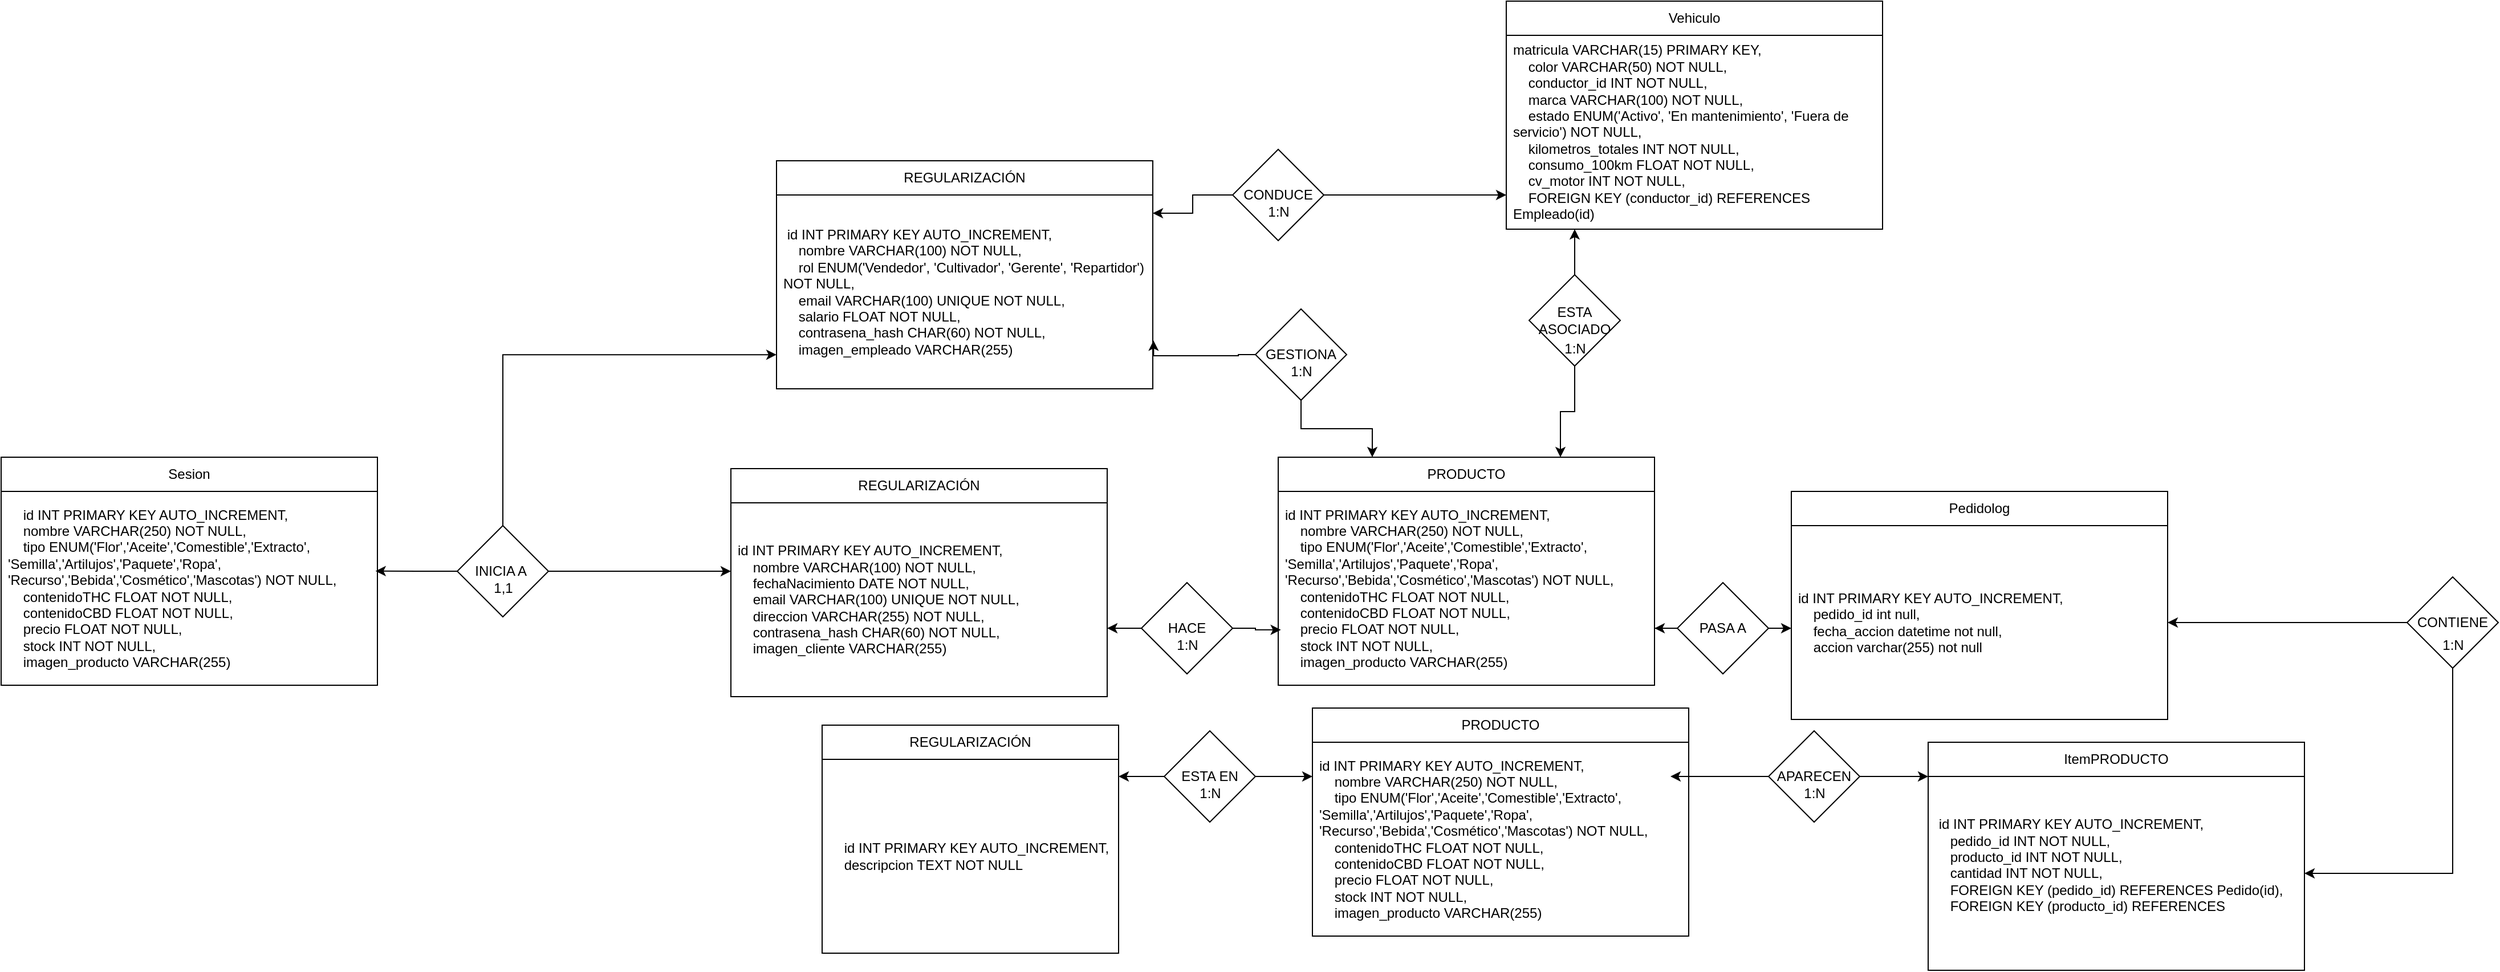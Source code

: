 <mxfile version="27.0.2">
  <diagram name="Página-1" id="QCLR3uHfYd-4rFstNeCy">
    <mxGraphModel dx="1482" dy="1933" grid="1" gridSize="10" guides="1" tooltips="1" connect="1" arrows="1" fold="1" page="1" pageScale="1" pageWidth="827" pageHeight="1169" math="0" shadow="0">
      <root>
        <mxCell id="0" />
        <mxCell id="1" parent="0" />
        <mxCell id="9TUCK8Fl6qZcFN1JhtRJ-6" style="edgeStyle=orthogonalEdgeStyle;rounded=0;orthogonalLoop=1;jettySize=auto;html=1;entryX=1;entryY=0.5;entryDx=0;entryDy=0;" parent="1" source="9TUCK8Fl6qZcFN1JhtRJ-5" edge="1">
          <mxGeometry relative="1" as="geometry">
            <mxPoint x="180" y="160" as="targetPoint" />
          </mxGeometry>
        </mxCell>
        <mxCell id="9TUCK8Fl6qZcFN1JhtRJ-5" value="HACE" style="rhombus;whiteSpace=wrap;html=1;" parent="1" vertex="1">
          <mxGeometry x="210" y="120" width="80" height="80" as="geometry" />
        </mxCell>
        <mxCell id="9TUCK8Fl6qZcFN1JhtRJ-9" value="1:N" style="text;html=1;align=center;verticalAlign=middle;resizable=0;points=[];autosize=1;strokeColor=none;fillColor=none;" parent="1" vertex="1">
          <mxGeometry x="230" y="160" width="40" height="30" as="geometry" />
        </mxCell>
        <mxCell id="9TUCK8Fl6qZcFN1JhtRJ-30" style="edgeStyle=orthogonalEdgeStyle;rounded=0;orthogonalLoop=1;jettySize=auto;html=1;entryX=1.002;entryY=0.751;entryDx=0;entryDy=0;entryPerimeter=0;" parent="1" source="9TUCK8Fl6qZcFN1JhtRJ-11" target="98i-PtYuy4Ng5n8LBIRt-29" edge="1">
          <mxGeometry relative="1" as="geometry">
            <mxPoint x="280" y="-80" as="targetPoint" />
            <Array as="points">
              <mxPoint x="295" y="-80" />
              <mxPoint x="295" y="-79" />
              <mxPoint x="221" y="-79" />
            </Array>
          </mxGeometry>
        </mxCell>
        <mxCell id="98i-PtYuy4Ng5n8LBIRt-21" style="edgeStyle=orthogonalEdgeStyle;rounded=0;orthogonalLoop=1;jettySize=auto;html=1;entryX=0.25;entryY=0;entryDx=0;entryDy=0;" edge="1" parent="1" source="9TUCK8Fl6qZcFN1JhtRJ-11" target="98i-PtYuy4Ng5n8LBIRt-15">
          <mxGeometry relative="1" as="geometry" />
        </mxCell>
        <mxCell id="9TUCK8Fl6qZcFN1JhtRJ-11" value="GESTIONA" style="rhombus;whiteSpace=wrap;html=1;" parent="1" vertex="1">
          <mxGeometry x="310" y="-120" width="80" height="80" as="geometry" />
        </mxCell>
        <mxCell id="9TUCK8Fl6qZcFN1JhtRJ-16" value="1:N" style="text;html=1;align=center;verticalAlign=middle;resizable=0;points=[];autosize=1;strokeColor=none;fillColor=none;" parent="1" vertex="1">
          <mxGeometry x="330" y="-80" width="40" height="30" as="geometry" />
        </mxCell>
        <mxCell id="CIaCIXDbEJzTGDQdLWJQ-27" style="edgeStyle=orthogonalEdgeStyle;rounded=0;orthogonalLoop=1;jettySize=auto;html=1;entryX=1;entryY=0.5;entryDx=0;entryDy=0;" parent="1" source="9TUCK8Fl6qZcFN1JhtRJ-17" target="98i-PtYuy4Ng5n8LBIRt-13" edge="1">
          <mxGeometry relative="1" as="geometry">
            <mxPoint x="1070" y="160" as="targetPoint" />
          </mxGeometry>
        </mxCell>
        <mxCell id="98i-PtYuy4Ng5n8LBIRt-14" style="edgeStyle=orthogonalEdgeStyle;rounded=0;orthogonalLoop=1;jettySize=auto;html=1;entryX=1;entryY=0.5;entryDx=0;entryDy=0;" edge="1" parent="1" source="9TUCK8Fl6qZcFN1JhtRJ-17" target="98i-PtYuy4Ng5n8LBIRt-7">
          <mxGeometry relative="1" as="geometry" />
        </mxCell>
        <mxCell id="9TUCK8Fl6qZcFN1JhtRJ-17" value="CONTIENE" style="rhombus;whiteSpace=wrap;html=1;" parent="1" vertex="1">
          <mxGeometry x="1320" y="115" width="80" height="80" as="geometry" />
        </mxCell>
        <mxCell id="9TUCK8Fl6qZcFN1JhtRJ-21" value="1:N" style="text;html=1;align=center;verticalAlign=middle;resizable=0;points=[];autosize=1;strokeColor=none;fillColor=none;" parent="1" vertex="1">
          <mxGeometry x="1340" y="160" width="40" height="30" as="geometry" />
        </mxCell>
        <mxCell id="9TUCK8Fl6qZcFN1JhtRJ-24" value="" style="edgeStyle=orthogonalEdgeStyle;rounded=0;orthogonalLoop=1;jettySize=auto;html=1;entryX=0;entryY=0.5;entryDx=0;entryDy=0;" parent="1" source="9TUCK8Fl6qZcFN1JhtRJ-23" edge="1">
          <mxGeometry relative="1" as="geometry">
            <mxPoint x="900" y="290" as="targetPoint" />
          </mxGeometry>
        </mxCell>
        <mxCell id="CIaCIXDbEJzTGDQdLWJQ-4" style="edgeStyle=orthogonalEdgeStyle;rounded=0;orthogonalLoop=1;jettySize=auto;html=1;entryX=1;entryY=0.5;entryDx=0;entryDy=0;" parent="1" source="9TUCK8Fl6qZcFN1JhtRJ-23" edge="1">
          <mxGeometry relative="1" as="geometry">
            <mxPoint x="674" y="290" as="targetPoint" />
          </mxGeometry>
        </mxCell>
        <mxCell id="9TUCK8Fl6qZcFN1JhtRJ-23" value="APARECEN" style="rhombus;whiteSpace=wrap;html=1;" parent="1" vertex="1">
          <mxGeometry x="760" y="250" width="80" height="80" as="geometry" />
        </mxCell>
        <mxCell id="9TUCK8Fl6qZcFN1JhtRJ-27" value="1:N" style="text;html=1;align=center;verticalAlign=middle;resizable=0;points=[];autosize=1;strokeColor=none;fillColor=none;" parent="1" vertex="1">
          <mxGeometry x="780" y="290" width="40" height="30" as="geometry" />
        </mxCell>
        <mxCell id="9TUCK8Fl6qZcFN1JhtRJ-33" style="edgeStyle=orthogonalEdgeStyle;rounded=0;orthogonalLoop=1;jettySize=auto;html=1;entryX=1;entryY=0.094;entryDx=0;entryDy=0;entryPerimeter=0;" parent="1" source="9TUCK8Fl6qZcFN1JhtRJ-29" target="98i-PtYuy4Ng5n8LBIRt-29" edge="1">
          <mxGeometry relative="1" as="geometry">
            <mxPoint x="170" y="-170" as="targetPoint" />
          </mxGeometry>
        </mxCell>
        <mxCell id="9TUCK8Fl6qZcFN1JhtRJ-35" style="edgeStyle=orthogonalEdgeStyle;rounded=0;orthogonalLoop=1;jettySize=auto;html=1;entryX=0;entryY=0.5;entryDx=0;entryDy=0;" parent="1" source="9TUCK8Fl6qZcFN1JhtRJ-29" edge="1">
          <mxGeometry relative="1" as="geometry">
            <mxPoint x="530" y="-220" as="targetPoint" />
          </mxGeometry>
        </mxCell>
        <mxCell id="9TUCK8Fl6qZcFN1JhtRJ-29" value="CONDUCE" style="rhombus;whiteSpace=wrap;html=1;" parent="1" vertex="1">
          <mxGeometry x="290" y="-260" width="80" height="80" as="geometry" />
        </mxCell>
        <mxCell id="9TUCK8Fl6qZcFN1JhtRJ-32" value="1:N" style="text;html=1;align=center;verticalAlign=middle;resizable=0;points=[];autosize=1;strokeColor=none;fillColor=none;" parent="1" vertex="1">
          <mxGeometry x="310" y="-220" width="40" height="30" as="geometry" />
        </mxCell>
        <mxCell id="9TUCK8Fl6qZcFN1JhtRJ-37" style="edgeStyle=orthogonalEdgeStyle;rounded=0;orthogonalLoop=1;jettySize=auto;html=1;entryX=0.5;entryY=1;entryDx=0;entryDy=0;" parent="1" source="9TUCK8Fl6qZcFN1JhtRJ-36" edge="1">
          <mxGeometry relative="1" as="geometry">
            <mxPoint x="590" y="-190" as="targetPoint" />
          </mxGeometry>
        </mxCell>
        <mxCell id="9TUCK8Fl6qZcFN1JhtRJ-36" value="ESTA ASOCIADO" style="rhombus;whiteSpace=wrap;html=1;" parent="1" vertex="1">
          <mxGeometry x="550" y="-150" width="80" height="80" as="geometry" />
        </mxCell>
        <mxCell id="98i-PtYuy4Ng5n8LBIRt-20" style="edgeStyle=orthogonalEdgeStyle;rounded=0;orthogonalLoop=1;jettySize=auto;html=1;entryX=0.75;entryY=0;entryDx=0;entryDy=0;" edge="1" parent="1" source="9TUCK8Fl6qZcFN1JhtRJ-39" target="98i-PtYuy4Ng5n8LBIRt-15">
          <mxGeometry relative="1" as="geometry" />
        </mxCell>
        <mxCell id="9TUCK8Fl6qZcFN1JhtRJ-39" value="1:N" style="text;html=1;align=center;verticalAlign=middle;resizable=0;points=[];autosize=1;strokeColor=none;fillColor=none;" parent="1" vertex="1">
          <mxGeometry x="570" y="-100" width="40" height="30" as="geometry" />
        </mxCell>
        <mxCell id="CIaCIXDbEJzTGDQdLWJQ-13" style="edgeStyle=orthogonalEdgeStyle;rounded=0;orthogonalLoop=1;jettySize=auto;html=1;entryX=0;entryY=0.824;entryDx=0;entryDy=0;entryPerimeter=0;" parent="1" source="CIaCIXDbEJzTGDQdLWJQ-9" target="98i-PtYuy4Ng5n8LBIRt-29" edge="1">
          <mxGeometry relative="1" as="geometry">
            <mxPoint x="-150" y="-80" as="targetPoint" />
            <Array as="points">
              <mxPoint x="-350" y="-80" />
            </Array>
          </mxGeometry>
        </mxCell>
        <mxCell id="CIaCIXDbEJzTGDQdLWJQ-20" style="edgeStyle=orthogonalEdgeStyle;rounded=0;orthogonalLoop=1;jettySize=auto;html=1;entryX=0.995;entryY=0.411;entryDx=0;entryDy=0;entryPerimeter=0;" parent="1" source="CIaCIXDbEJzTGDQdLWJQ-9" target="98i-PtYuy4Ng5n8LBIRt-2" edge="1">
          <mxGeometry relative="1" as="geometry">
            <mxPoint x="-470" y="110" as="targetPoint" />
          </mxGeometry>
        </mxCell>
        <mxCell id="CIaCIXDbEJzTGDQdLWJQ-9" value="INICIA A&amp;nbsp;" style="rhombus;whiteSpace=wrap;html=1;" parent="1" vertex="1">
          <mxGeometry x="-390" y="70" width="80" height="80" as="geometry" />
        </mxCell>
        <mxCell id="CIaCIXDbEJzTGDQdLWJQ-14" value="1,1" style="text;html=1;align=center;verticalAlign=middle;resizable=0;points=[];autosize=1;strokeColor=none;fillColor=none;" parent="1" vertex="1">
          <mxGeometry x="-370" y="110" width="40" height="30" as="geometry" />
        </mxCell>
        <mxCell id="CIaCIXDbEJzTGDQdLWJQ-17" style="edgeStyle=orthogonalEdgeStyle;rounded=0;orthogonalLoop=1;jettySize=auto;html=1;entryX=1;entryY=0.5;entryDx=0;entryDy=0;" parent="1" source="CIaCIXDbEJzTGDQdLWJQ-16" edge="1">
          <mxGeometry relative="1" as="geometry">
            <mxPoint x="190" y="290" as="targetPoint" />
          </mxGeometry>
        </mxCell>
        <mxCell id="CIaCIXDbEJzTGDQdLWJQ-18" style="edgeStyle=orthogonalEdgeStyle;rounded=0;orthogonalLoop=1;jettySize=auto;html=1;" parent="1" source="CIaCIXDbEJzTGDQdLWJQ-16" edge="1">
          <mxGeometry relative="1" as="geometry">
            <mxPoint x="360" y="290" as="targetPoint" />
          </mxGeometry>
        </mxCell>
        <mxCell id="CIaCIXDbEJzTGDQdLWJQ-16" value="ESTA EN" style="rhombus;whiteSpace=wrap;html=1;" parent="1" vertex="1">
          <mxGeometry x="230" y="250" width="80" height="80" as="geometry" />
        </mxCell>
        <mxCell id="CIaCIXDbEJzTGDQdLWJQ-19" value="1:N" style="text;html=1;align=center;verticalAlign=middle;resizable=0;points=[];autosize=1;strokeColor=none;fillColor=none;" parent="1" vertex="1">
          <mxGeometry x="250" y="290" width="40" height="30" as="geometry" />
        </mxCell>
        <mxCell id="CIaCIXDbEJzTGDQdLWJQ-25" style="edgeStyle=orthogonalEdgeStyle;rounded=0;orthogonalLoop=1;jettySize=auto;html=1;entryX=0;entryY=0.5;entryDx=0;entryDy=0;" parent="1" source="CIaCIXDbEJzTGDQdLWJQ-22" edge="1">
          <mxGeometry relative="1" as="geometry">
            <mxPoint x="780" y="160" as="targetPoint" />
          </mxGeometry>
        </mxCell>
        <mxCell id="CIaCIXDbEJzTGDQdLWJQ-22" value="PASA A" style="rhombus;whiteSpace=wrap;html=1;" parent="1" vertex="1">
          <mxGeometry x="680" y="120" width="80" height="80" as="geometry" />
        </mxCell>
        <mxCell id="98i-PtYuy4Ng5n8LBIRt-1" value="Sesion" style="swimlane;fontStyle=0;childLayout=stackLayout;horizontal=1;startSize=30;horizontalStack=0;resizeParent=1;resizeParentMax=0;resizeLast=0;collapsible=1;marginBottom=0;whiteSpace=wrap;html=1;" vertex="1" parent="1">
          <mxGeometry x="-790" y="10" width="330" height="200" as="geometry" />
        </mxCell>
        <mxCell id="98i-PtYuy4Ng5n8LBIRt-2" value="&lt;div&gt;&amp;nbsp; &amp;nbsp; id INT PRIMARY KEY AUTO_INCREMENT,&lt;/div&gt;&lt;div&gt;&amp;nbsp; &amp;nbsp; nombre VARCHAR(250) NOT NULL,&lt;/div&gt;&lt;div&gt;&amp;nbsp; &amp;nbsp; tipo ENUM(&#39;Flor&#39;,&#39;Aceite&#39;,&#39;Comestible&#39;,&#39;Extracto&#39;, &#39;Semilla&#39;,&#39;Artilujos&#39;,&#39;Paquete&#39;,&#39;Ropa&#39;, &#39;Recurso&#39;,&#39;Bebida&#39;,&#39;Cosmético&#39;,&#39;Mascotas&#39;) NOT NULL,&lt;/div&gt;&lt;div&gt;&amp;nbsp; &amp;nbsp; contenidoTHC FLOAT NOT NULL,&lt;/div&gt;&lt;div&gt;&amp;nbsp; &amp;nbsp; contenidoCBD FLOAT NOT NULL,&lt;/div&gt;&lt;div&gt;&amp;nbsp; &amp;nbsp; precio FLOAT NOT NULL,&lt;/div&gt;&lt;div&gt;&amp;nbsp; &amp;nbsp; stock INT NOT NULL,&lt;/div&gt;&lt;div&gt;&amp;nbsp; &amp;nbsp; imagen_producto VARCHAR(255)&lt;/div&gt;" style="text;strokeColor=none;fillColor=none;align=left;verticalAlign=middle;spacingLeft=4;spacingRight=4;overflow=hidden;points=[[0,0.5],[1,0.5]];portConstraint=eastwest;rotatable=0;whiteSpace=wrap;html=1;" vertex="1" parent="98i-PtYuy4Ng5n8LBIRt-1">
          <mxGeometry y="30" width="330" height="170" as="geometry" />
        </mxCell>
        <mxCell id="98i-PtYuy4Ng5n8LBIRt-6" value="ItemPRODUCTO" style="swimlane;fontStyle=0;childLayout=stackLayout;horizontal=1;startSize=30;horizontalStack=0;resizeParent=1;resizeParentMax=0;resizeLast=0;collapsible=1;marginBottom=0;whiteSpace=wrap;html=1;" vertex="1" parent="1">
          <mxGeometry x="900" y="260" width="330" height="200" as="geometry" />
        </mxCell>
        <mxCell id="98i-PtYuy4Ng5n8LBIRt-7" value="&lt;div&gt;&amp;nbsp;id INT PRIMARY KEY AUTO_INCREMENT,&lt;/div&gt;&lt;div&gt;&amp;nbsp; &amp;nbsp; pedido_id INT NOT NULL,&lt;/div&gt;&lt;div&gt;&amp;nbsp; &amp;nbsp; producto_id INT NOT NULL,&lt;/div&gt;&lt;div&gt;&amp;nbsp; &amp;nbsp; cantidad INT NOT NULL,&lt;/div&gt;&lt;div&gt;&amp;nbsp; &amp;nbsp; FOREIGN KEY (pedido_id) REFERENCES Pedido(id),&lt;/div&gt;&lt;div&gt;&amp;nbsp; &amp;nbsp; FOREIGN KEY (producto_id) REFERENCES&amp;nbsp; &amp;nbsp; &amp;nbsp;&amp;nbsp;&lt;/div&gt;&lt;div&gt;&lt;br&gt;&lt;/div&gt;" style="text;strokeColor=none;fillColor=none;align=left;verticalAlign=middle;spacingLeft=4;spacingRight=4;overflow=hidden;points=[[0,0.5],[1,0.5]];portConstraint=eastwest;rotatable=0;whiteSpace=wrap;html=1;" vertex="1" parent="98i-PtYuy4Ng5n8LBIRt-6">
          <mxGeometry y="30" width="330" height="170" as="geometry" />
        </mxCell>
        <mxCell id="98i-PtYuy4Ng5n8LBIRt-8" value="PRODUCTO" style="swimlane;fontStyle=0;childLayout=stackLayout;horizontal=1;startSize=30;horizontalStack=0;resizeParent=1;resizeParentMax=0;resizeLast=0;collapsible=1;marginBottom=0;whiteSpace=wrap;html=1;" vertex="1" parent="1">
          <mxGeometry x="360" y="230" width="330" height="200" as="geometry" />
        </mxCell>
        <mxCell id="98i-PtYuy4Ng5n8LBIRt-9" value="id INT PRIMARY KEY AUTO_INCREMENT,&#xa;    nombre VARCHAR(250) NOT NULL,&#xa;    tipo ENUM(&#39;Flor&#39;,&#39;Aceite&#39;,&#39;Comestible&#39;,&#39;Extracto&#39;, &#39;Semilla&#39;,&#39;Artilujos&#39;,&#39;Paquete&#39;,&#39;Ropa&#39;, &#39;Recurso&#39;,&#39;Bebida&#39;,&#39;Cosmético&#39;,&#39;Mascotas&#39;) NOT NULL,&#xa;    contenidoTHC FLOAT NOT NULL,&#xa;    contenidoCBD FLOAT NOT NULL,&#xa;    precio FLOAT NOT NULL,&#xa;    stock INT NOT NULL,&#xa;    imagen_producto VARCHAR(255)" style="text;strokeColor=none;fillColor=none;align=left;verticalAlign=middle;spacingLeft=4;spacingRight=4;overflow=hidden;points=[[0,0.5],[1,0.5]];portConstraint=eastwest;rotatable=0;whiteSpace=wrap;html=1;" vertex="1" parent="98i-PtYuy4Ng5n8LBIRt-8">
          <mxGeometry y="30" width="330" height="170" as="geometry" />
        </mxCell>
        <mxCell id="98i-PtYuy4Ng5n8LBIRt-10" value="REGULARIZACIÓN" style="swimlane;fontStyle=0;childLayout=stackLayout;horizontal=1;startSize=30;horizontalStack=0;resizeParent=1;resizeParentMax=0;resizeLast=0;collapsible=1;marginBottom=0;whiteSpace=wrap;html=1;" vertex="1" parent="1">
          <mxGeometry x="-70" y="245" width="260" height="200" as="geometry" />
        </mxCell>
        <mxCell id="98i-PtYuy4Ng5n8LBIRt-11" value="&lt;div&gt;&amp;nbsp; &amp;nbsp; id INT PRIMARY KEY AUTO_INCREMENT,&lt;/div&gt;&lt;div&gt;&amp;nbsp; &amp;nbsp; descripcion TEXT NOT NULL&lt;/div&gt;" style="text;strokeColor=none;fillColor=none;align=left;verticalAlign=middle;spacingLeft=4;spacingRight=4;overflow=hidden;points=[[0,0.5],[1,0.5]];portConstraint=eastwest;rotatable=0;whiteSpace=wrap;html=1;" vertex="1" parent="98i-PtYuy4Ng5n8LBIRt-10">
          <mxGeometry y="30" width="260" height="170" as="geometry" />
        </mxCell>
        <mxCell id="98i-PtYuy4Ng5n8LBIRt-12" value="Pedidolog" style="swimlane;fontStyle=0;childLayout=stackLayout;horizontal=1;startSize=30;horizontalStack=0;resizeParent=1;resizeParentMax=0;resizeLast=0;collapsible=1;marginBottom=0;whiteSpace=wrap;html=1;" vertex="1" parent="1">
          <mxGeometry x="780" y="40" width="330" height="200" as="geometry" />
        </mxCell>
        <mxCell id="98i-PtYuy4Ng5n8LBIRt-13" value="&lt;div&gt;&lt;div&gt;id INT PRIMARY KEY AUTO_INCREMENT,&lt;/div&gt;&lt;div&gt;&amp;nbsp; &amp;nbsp; pedido_id int null,&lt;/div&gt;&lt;div&gt;&amp;nbsp; &amp;nbsp; fecha_accion datetime not null,&lt;/div&gt;&lt;div&gt;&amp;nbsp; &amp;nbsp; accion varchar(255) not null&lt;/div&gt;&lt;/div&gt;" style="text;strokeColor=none;fillColor=none;align=left;verticalAlign=middle;spacingLeft=4;spacingRight=4;overflow=hidden;points=[[0,0.5],[1,0.5]];portConstraint=eastwest;rotatable=0;whiteSpace=wrap;html=1;" vertex="1" parent="98i-PtYuy4Ng5n8LBIRt-12">
          <mxGeometry y="30" width="330" height="170" as="geometry" />
        </mxCell>
        <mxCell id="98i-PtYuy4Ng5n8LBIRt-17" value="" style="edgeStyle=orthogonalEdgeStyle;rounded=0;orthogonalLoop=1;jettySize=auto;html=1;entryX=0.007;entryY=0.714;entryDx=0;entryDy=0;entryPerimeter=0;" edge="1" parent="1" source="9TUCK8Fl6qZcFN1JhtRJ-5" target="98i-PtYuy4Ng5n8LBIRt-16">
          <mxGeometry relative="1" as="geometry">
            <mxPoint x="380" y="160" as="sourcePoint" />
            <mxPoint x="350" y="160" as="targetPoint" />
          </mxGeometry>
        </mxCell>
        <mxCell id="98i-PtYuy4Ng5n8LBIRt-15" value="PRODUCTO" style="swimlane;fontStyle=0;childLayout=stackLayout;horizontal=1;startSize=30;horizontalStack=0;resizeParent=1;resizeParentMax=0;resizeLast=0;collapsible=1;marginBottom=0;whiteSpace=wrap;html=1;" vertex="1" parent="1">
          <mxGeometry x="330" y="10" width="330" height="200" as="geometry" />
        </mxCell>
        <mxCell id="98i-PtYuy4Ng5n8LBIRt-16" value="id INT PRIMARY KEY AUTO_INCREMENT,&#xa;    nombre VARCHAR(250) NOT NULL,&#xa;    tipo ENUM(&#39;Flor&#39;,&#39;Aceite&#39;,&#39;Comestible&#39;,&#39;Extracto&#39;, &#39;Semilla&#39;,&#39;Artilujos&#39;,&#39;Paquete&#39;,&#39;Ropa&#39;, &#39;Recurso&#39;,&#39;Bebida&#39;,&#39;Cosmético&#39;,&#39;Mascotas&#39;) NOT NULL,&#xa;    contenidoTHC FLOAT NOT NULL,&#xa;    contenidoCBD FLOAT NOT NULL,&#xa;    precio FLOAT NOT NULL,&#xa;    stock INT NOT NULL,&#xa;    imagen_producto VARCHAR(255)" style="text;strokeColor=none;fillColor=none;align=left;verticalAlign=middle;spacingLeft=4;spacingRight=4;overflow=hidden;points=[[0,0.5],[1,0.5]];portConstraint=eastwest;rotatable=0;whiteSpace=wrap;html=1;" vertex="1" parent="98i-PtYuy4Ng5n8LBIRt-15">
          <mxGeometry y="30" width="330" height="170" as="geometry" />
        </mxCell>
        <mxCell id="98i-PtYuy4Ng5n8LBIRt-19" style="edgeStyle=orthogonalEdgeStyle;rounded=0;orthogonalLoop=1;jettySize=auto;html=1;entryX=1;entryY=0.706;entryDx=0;entryDy=0;entryPerimeter=0;" edge="1" parent="1" source="CIaCIXDbEJzTGDQdLWJQ-22" target="98i-PtYuy4Ng5n8LBIRt-16">
          <mxGeometry relative="1" as="geometry" />
        </mxCell>
        <mxCell id="98i-PtYuy4Ng5n8LBIRt-22" value="REGULARIZACIÓN" style="swimlane;fontStyle=0;childLayout=stackLayout;horizontal=1;startSize=30;horizontalStack=0;resizeParent=1;resizeParentMax=0;resizeLast=0;collapsible=1;marginBottom=0;whiteSpace=wrap;html=1;" vertex="1" parent="1">
          <mxGeometry x="-150" y="20" width="330" height="200" as="geometry" />
        </mxCell>
        <mxCell id="98i-PtYuy4Ng5n8LBIRt-23" value="id INT PRIMARY KEY AUTO_INCREMENT,&#xa;    nombre VARCHAR(100) NOT NULL,&#xa;    fechaNacimiento DATE NOT NULL,&#xa;    email VARCHAR(100) UNIQUE NOT NULL,&#xa;    direccion VARCHAR(255) NOT NULL,&#xa;    contrasena_hash CHAR(60) NOT NULL,&#xa;    imagen_cliente VARCHAR(255)" style="text;strokeColor=none;fillColor=none;align=left;verticalAlign=middle;spacingLeft=4;spacingRight=4;overflow=hidden;points=[[0,0.5],[1,0.5]];portConstraint=eastwest;rotatable=0;whiteSpace=wrap;html=1;" vertex="1" parent="98i-PtYuy4Ng5n8LBIRt-22">
          <mxGeometry y="30" width="330" height="170" as="geometry" />
        </mxCell>
        <mxCell id="98i-PtYuy4Ng5n8LBIRt-25" style="edgeStyle=orthogonalEdgeStyle;rounded=0;orthogonalLoop=1;jettySize=auto;html=1;" edge="1" parent="1" source="CIaCIXDbEJzTGDQdLWJQ-9">
          <mxGeometry relative="1" as="geometry">
            <mxPoint x="-150" y="110" as="targetPoint" />
          </mxGeometry>
        </mxCell>
        <mxCell id="98i-PtYuy4Ng5n8LBIRt-26" value="Vehiculo" style="swimlane;fontStyle=0;childLayout=stackLayout;horizontal=1;startSize=30;horizontalStack=0;resizeParent=1;resizeParentMax=0;resizeLast=0;collapsible=1;marginBottom=0;whiteSpace=wrap;html=1;" vertex="1" parent="1">
          <mxGeometry x="530" y="-390" width="330" height="200" as="geometry" />
        </mxCell>
        <mxCell id="98i-PtYuy4Ng5n8LBIRt-27" value="&lt;div&gt;matricula VARCHAR(15) PRIMARY KEY,&lt;/div&gt;&lt;div&gt;&amp;nbsp; &amp;nbsp; color VARCHAR(50) NOT NULL,&lt;/div&gt;&lt;div&gt;&amp;nbsp; &amp;nbsp; conductor_id INT NOT NULL,&lt;/div&gt;&lt;div&gt;&amp;nbsp; &amp;nbsp; marca VARCHAR(100) NOT NULL,&lt;/div&gt;&lt;div&gt;&amp;nbsp; &amp;nbsp; estado ENUM(&#39;Activo&#39;, &#39;En mantenimiento&#39;, &#39;Fuera de servicio&#39;) NOT NULL,&lt;/div&gt;&lt;div&gt;&amp;nbsp; &amp;nbsp; kilometros_totales INT NOT NULL,&lt;/div&gt;&lt;div&gt;&amp;nbsp; &amp;nbsp; consumo_100km FLOAT NOT NULL,&lt;/div&gt;&lt;div&gt;&amp;nbsp; &amp;nbsp; cv_motor INT NOT NULL,&lt;/div&gt;&lt;div&gt;&amp;nbsp; &amp;nbsp; FOREIGN KEY (conductor_id) REFERENCES Empleado(id)&lt;/div&gt;" style="text;strokeColor=none;fillColor=none;align=left;verticalAlign=middle;spacingLeft=4;spacingRight=4;overflow=hidden;points=[[0,0.5],[1,0.5]];portConstraint=eastwest;rotatable=0;whiteSpace=wrap;html=1;" vertex="1" parent="98i-PtYuy4Ng5n8LBIRt-26">
          <mxGeometry y="30" width="330" height="170" as="geometry" />
        </mxCell>
        <mxCell id="98i-PtYuy4Ng5n8LBIRt-28" value="REGULARIZACIÓN" style="swimlane;fontStyle=0;childLayout=stackLayout;horizontal=1;startSize=30;horizontalStack=0;resizeParent=1;resizeParentMax=0;resizeLast=0;collapsible=1;marginBottom=0;whiteSpace=wrap;html=1;" vertex="1" parent="1">
          <mxGeometry x="-110" y="-250" width="330" height="200" as="geometry" />
        </mxCell>
        <mxCell id="98i-PtYuy4Ng5n8LBIRt-29" value="&lt;div&gt;&amp;nbsp;id INT PRIMARY KEY AUTO_INCREMENT,&lt;/div&gt;&lt;div&gt;&amp;nbsp; &amp;nbsp; nombre VARCHAR(100) NOT NULL,&lt;/div&gt;&lt;div&gt;&amp;nbsp; &amp;nbsp; rol ENUM(&#39;Vendedor&#39;, &#39;Cultivador&#39;, &#39;Gerente&#39;, &#39;Repartidor&#39;) NOT NULL,&lt;/div&gt;&lt;div&gt;&amp;nbsp; &amp;nbsp; email VARCHAR(100) UNIQUE NOT NULL,&lt;/div&gt;&lt;div&gt;&amp;nbsp; &amp;nbsp; salario FLOAT NOT NULL,&lt;/div&gt;&lt;div&gt;&amp;nbsp; &amp;nbsp; contrasena_hash CHAR(60) NOT NULL,&lt;/div&gt;&lt;div&gt;&amp;nbsp; &amp;nbsp; imagen_empleado VARCHAR(255)&lt;/div&gt;" style="text;strokeColor=none;fillColor=none;align=left;verticalAlign=middle;spacingLeft=4;spacingRight=4;overflow=hidden;points=[[0,0.5],[1,0.5]];portConstraint=eastwest;rotatable=0;whiteSpace=wrap;html=1;" vertex="1" parent="98i-PtYuy4Ng5n8LBIRt-28">
          <mxGeometry y="30" width="330" height="170" as="geometry" />
        </mxCell>
      </root>
    </mxGraphModel>
  </diagram>
</mxfile>
